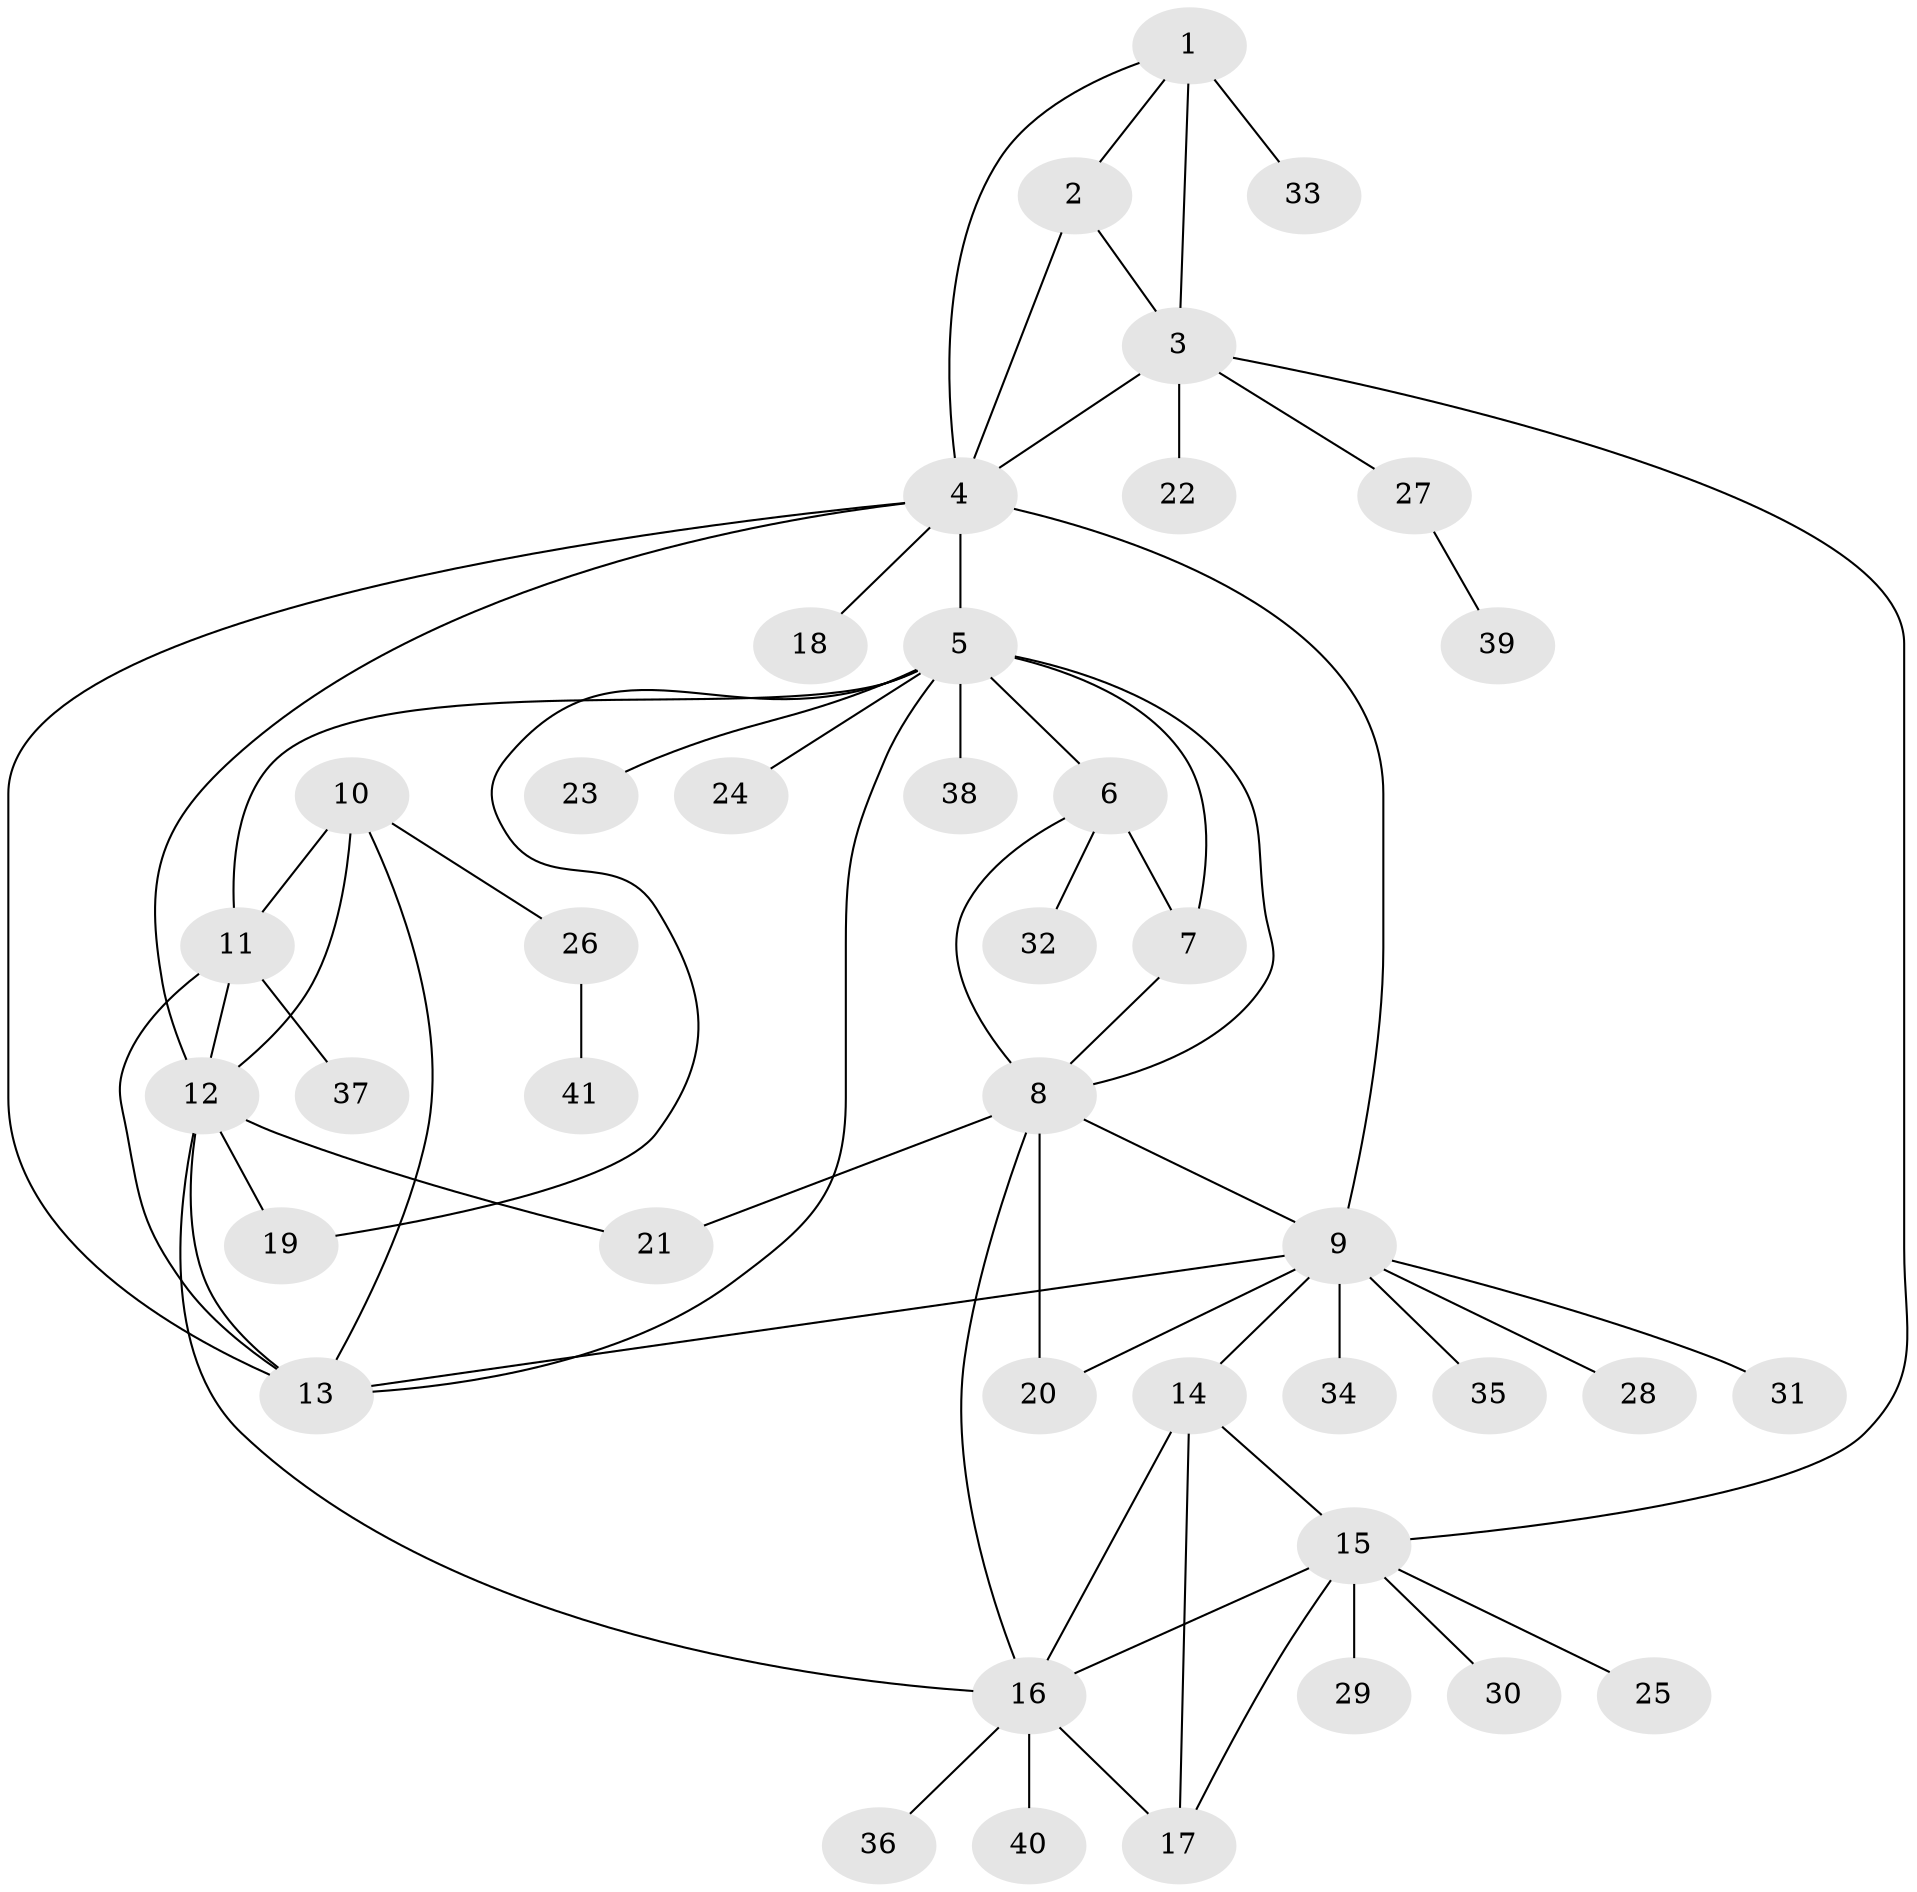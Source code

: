 // original degree distribution, {6: 0.07407407407407407, 5: 0.04938271604938271, 9: 0.012345679012345678, 12: 0.012345679012345678, 4: 0.037037037037037035, 8: 0.04938271604938271, 11: 0.012345679012345678, 1: 0.5432098765432098, 2: 0.18518518518518517, 3: 0.024691358024691357}
// Generated by graph-tools (version 1.1) at 2025/52/03/04/25 22:52:42]
// undirected, 41 vertices, 63 edges
graph export_dot {
  node [color=gray90,style=filled];
  1;
  2;
  3;
  4;
  5;
  6;
  7;
  8;
  9;
  10;
  11;
  12;
  13;
  14;
  15;
  16;
  17;
  18;
  19;
  20;
  21;
  22;
  23;
  24;
  25;
  26;
  27;
  28;
  29;
  30;
  31;
  32;
  33;
  34;
  35;
  36;
  37;
  38;
  39;
  40;
  41;
  1 -- 2 [weight=1.0];
  1 -- 3 [weight=1.0];
  1 -- 4 [weight=1.0];
  1 -- 33 [weight=2.0];
  2 -- 3 [weight=2.0];
  2 -- 4 [weight=1.0];
  3 -- 4 [weight=1.0];
  3 -- 15 [weight=1.0];
  3 -- 22 [weight=1.0];
  3 -- 27 [weight=1.0];
  4 -- 5 [weight=1.0];
  4 -- 9 [weight=1.0];
  4 -- 12 [weight=1.0];
  4 -- 13 [weight=1.0];
  4 -- 18 [weight=1.0];
  5 -- 6 [weight=1.0];
  5 -- 7 [weight=1.0];
  5 -- 8 [weight=1.0];
  5 -- 11 [weight=1.0];
  5 -- 13 [weight=1.0];
  5 -- 19 [weight=1.0];
  5 -- 23 [weight=1.0];
  5 -- 24 [weight=1.0];
  5 -- 38 [weight=2.0];
  6 -- 7 [weight=1.0];
  6 -- 8 [weight=1.0];
  6 -- 32 [weight=2.0];
  7 -- 8 [weight=1.0];
  8 -- 9 [weight=1.0];
  8 -- 16 [weight=1.0];
  8 -- 20 [weight=1.0];
  8 -- 21 [weight=1.0];
  9 -- 13 [weight=1.0];
  9 -- 14 [weight=1.0];
  9 -- 20 [weight=1.0];
  9 -- 28 [weight=1.0];
  9 -- 31 [weight=1.0];
  9 -- 34 [weight=2.0];
  9 -- 35 [weight=1.0];
  10 -- 11 [weight=1.0];
  10 -- 12 [weight=1.0];
  10 -- 13 [weight=1.0];
  10 -- 26 [weight=1.0];
  11 -- 12 [weight=1.0];
  11 -- 13 [weight=1.0];
  11 -- 37 [weight=1.0];
  12 -- 13 [weight=1.0];
  12 -- 16 [weight=1.0];
  12 -- 19 [weight=4.0];
  12 -- 21 [weight=1.0];
  14 -- 15 [weight=1.0];
  14 -- 16 [weight=1.0];
  14 -- 17 [weight=1.0];
  15 -- 16 [weight=1.0];
  15 -- 17 [weight=1.0];
  15 -- 25 [weight=1.0];
  15 -- 29 [weight=1.0];
  15 -- 30 [weight=1.0];
  16 -- 17 [weight=1.0];
  16 -- 36 [weight=1.0];
  16 -- 40 [weight=1.0];
  26 -- 41 [weight=1.0];
  27 -- 39 [weight=1.0];
}
